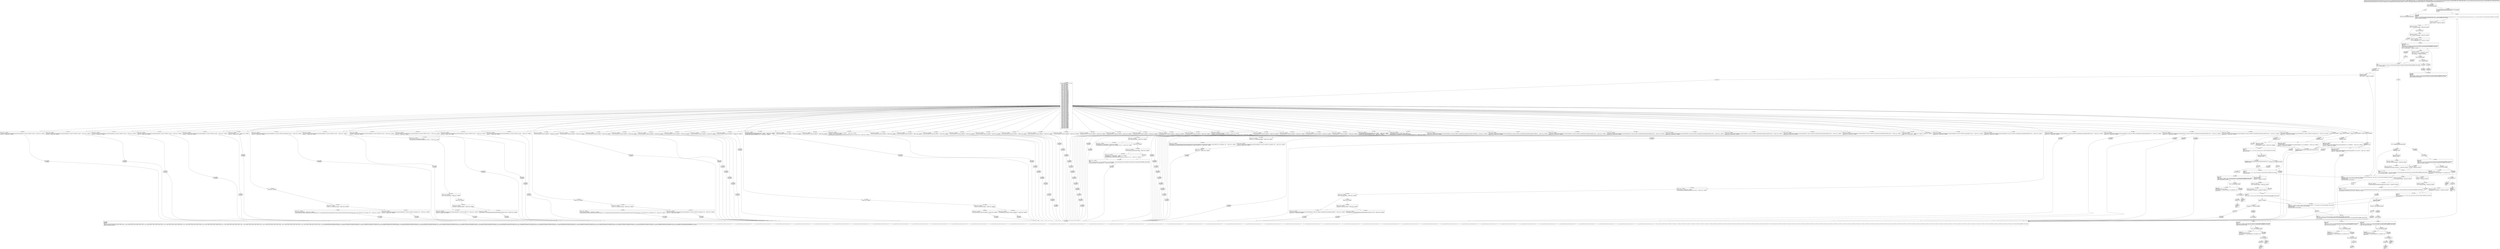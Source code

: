 digraph "CFG forcom.google.android.gms.internal.measurement.zzvz.zza(Ljava\/lang\/Object;Lcom\/google\/android\/gms\/internal\/measurement\/zzwk;Lcom\/google\/android\/gms\/internal\/measurement\/zzub;)V" {
Node_0 [shape=record,label="{0\:\ 0x0000|MTH_ENTER_BLOCK\l|if (r13 != null) goto L_0x0008\l}"];
Node_1 [shape=record,label="{1\:\ 0x0002}"];
Node_2 [shape=record,label="{2\:\ 0x0007|throw new java.lang.NullPointerException()\l}"];
Node_3 [shape=record,label="{3\:\ 0x0008|com.google.android.gms.internal.measurement.zzxd\<?, ?\> r6 = r10.zzcbg\lcom.google.android.gms.internal.measurement.zzuc\<?\> r0 = r10.zzcbh\lr5 = null\lr4 = null\l}"];
Node_4 [shape=record,label="{4\:\ 0x000e|LOOP_START\lSYNTHETIC\lPHI: r4 r5 \l  PHI: (r4v1 com.google.android.gms.internal.measurement.zzuf\<?\>) = (r4v0 com.google.android.gms.internal.measurement.zzuf\<?\>), (r4v2 com.google.android.gms.internal.measurement.zzuf\<?\>) binds: [B:3:0x0008, B:202:0x000e] A[DONT_GENERATE, DONT_INLINE]\l  PHI: (r5v1 ?) = (r5v0 ?), (r5v3 ?) binds: [B:3:0x0008, B:202:0x000e] A[DONT_GENERATE, DONT_INLINE]\lLOOP:0: B:4:0x000e\-\>B:202:0x000e\l}"];
Node_5 [shape=record,label="{5\:\ ?|Catch:\{ all \-\> 0x010b \}\l|int r7 = r12.zzvh()     \/\/ Catch:\{ all \-\> 0x010b \}\l}"];
Node_6 [shape=record,label="{6\:\ 0x0014|Catch:\{ all \-\> 0x010b \}\l|if (r7 \< r10.zzcau) goto L_0x0056     \/\/ Catch:\{ all \-\> 0x010b \}\l}"];
Node_7 [shape=record,label="{7\:\ 0x0016|Catch:\{ all \-\> 0x010b \}\l}"];
Node_8 [shape=record,label="{8\:\ 0x0018|Catch:\{ all \-\> 0x010b \}\l|if (r7 \> r10.zzcav) goto L_0x0056     \/\/ Catch:\{ all \-\> 0x010b \}\l}"];
Node_9 [shape=record,label="{9\:\ 0x001a|Catch:\{ all \-\> 0x010b \}\l|r3 = 0     \/\/ Catch:\{ all \-\> 0x010b \}\lr2 = (r10.zzcas.length \/ 3) + \-1     \/\/ Catch:\{ all \-\> 0x010b \}\l}"];
Node_10 [shape=record,label="{10\:\ 0x0024|LOOP_START\lCatch:\{ all \-\> 0x010b \}\lPHI: r2 r3 \l  PHI: (r2v167 int) = (r2v166 int), (r2v168 int) binds: [B:9:0x001a, B:285:0x0024] A[DONT_GENERATE, DONT_INLINE]\l  PHI: (r3v91 int) = (r3v90 int), (r3v92 int) binds: [B:9:0x001a, B:285:0x0024] A[DONT_GENERATE, DONT_INLINE]\lLOOP:1: B:10:0x0024\-\>B:285:0x0024\l|if (r3 \> r2) goto L_0x0054     \/\/ Catch:\{ all \-\> 0x010b \}\l}"];
Node_11 [shape=record,label="{11\:\ 0x0026|Catch:\{ all \-\> 0x010b \}\l|int r8 = (r2 + r3) \>\>\> 1     \/\/ Catch:\{ all \-\> 0x010b \}\lint r1 = r8 * 3     \/\/ Catch:\{ all \-\> 0x010b \}\lr9 = r10.zzcas[r1]     \/\/ Catch:\{ all \-\> 0x010b \}\l}"];
Node_12 [shape=record,label="{12\:\ 0x0030|if (r7 != r9) goto L_0x004a\l}"];
Node_13 [shape=record,label="{13\:\ 0x0032|PHI: r1 \l  PHI: (r1v6 int) = (r1v5 int), (r1v116 int), (r1v118 int) binds: [B:24:0x0056, B:23:0x0054, B:286:0x0032] A[DONT_GENERATE, DONT_INLINE]\l|if (r1 \>= 0) goto L_0x009f\l}"];
Node_14 [shape=record,label="{14\:\ 0x0034}"];
Node_15 [shape=record,label="{15\:\ 0x0037|if (r7 != Integer.MAX_VALUE) goto L_0x005e\l}"];
Node_16 [shape=record,label="{16\:\ 0x0039|int r0 = r10.zzcbc\l}"];
Node_17 [shape=record,label="{17\:\ 0x003b|LOOP_START\lPHI: r0 r5 \l  PHI: (r0v13 int) = (r0v12 int), (r0v14 int) binds: [B:16:0x0039, B:19:0x003f] A[DONT_GENERATE, DONT_INLINE]\l  PHI: (r5v12 ?) = (r5v1 ?), (r5v13 ?) binds: [B:16:0x0039, B:19:0x003f] A[DONT_GENERATE, DONT_INLINE]\lLOOP:2: B:17:0x003b\-\>B:19:0x003f\l}"];
Node_18 [shape=record,label="{18\:\ 0x003d|if (r0 \>= r10.zzcbd) goto L_0x0058\l}"];
Node_19 [shape=record,label="{19\:\ 0x003f|LOOP_END\lLOOP:2: B:17:0x003b\-\>B:19:0x003f\l|java.lang.Object r5 = zza((java.lang.Object) r11, r10.zzcbb[r0], r5, r6)\lint r0 = r0 + 1\l}"];
Node_20 [shape=record,label="{20\:\ 0x004a|if (r7 \>= r9) goto L_0x0050\l}"];
Node_21 [shape=record,label="{21\:\ 0x004c|r2 = r8 + \-1\l}"];
Node_22 [shape=record,label="{22\:\ 0x0050|r3 = r8 + 1\l}"];
Node_23 [shape=record,label="{23\:\ 0x0054|r1 = \-1\l}"];
Node_24 [shape=record,label="{24\:\ 0x0056|r1 = \-1\l}"];
Node_25 [shape=record,label="{25\:\ 0x0058|if (r5 == null) goto L_?\l}"];
Node_26 [shape=record,label="{26\:\ 0x005a|r6.zzg(r11, r5)\l}"];
Node_27 [shape=record,label="{27\:\ 0x005e|SYNTHETIC\lSplitter:B:27:0x005e\l}"];
Node_28 [shape=record,label="{28\:\ ?|Catch:\{ all \-\> 0x010b \}\lSplitter:B:27:0x005e\l}"];
Node_29 [shape=record,label="{29\:\ 0x0060|Catch:\{ all \-\> 0x010b \}\l|if (r10.zzcax != false) goto L_0x0072     \/\/ Catch:\{ all \-\> 0x010b \}\l}"];
Node_30 [shape=record,label="{30\:\ 0x0062|Catch:\{ all \-\> 0x010b \}\l|r2 = null     \/\/ Catch:\{ all \-\> 0x010b \}\l}"];
Node_31 [shape=record,label="{31\:\ 0x0063|Catch:\{ all \-\> 0x010b \}\lPHI: r2 \l  PHI: (r2v159 java.lang.Object) = (r2v158 java.lang.Object), (r2v164 java.lang.Object) binds: [B:35:0x0072, B:30:0x0062] A[DONT_GENERATE, DONT_INLINE]\l|if (r2 == null) goto L_0x0079     \/\/ Catch:\{ all \-\> 0x010b \}\l}"];
Node_32 [shape=record,label="{32\:\ 0x0065|Catch:\{ all \-\> 0x010b \}\l|if (r4 != null) goto L_0x006b     \/\/ Catch:\{ all \-\> 0x010b \}\l}"];
Node_33 [shape=record,label="{33\:\ 0x0067|Catch:\{ all \-\> 0x010b \}\l|com.google.android.gms.internal.measurement.zzuf r4 = r0.zzx(r11)     \/\/ Catch:\{ all \-\> 0x010b \}\l}"];
Node_34 [shape=record,label="{34\:\ 0x006b|Catch:\{ all \-\> 0x010b \}\lPHI: r4 \l  PHI: (r4v3 com.google.android.gms.internal.measurement.zzuf\<?\>) = (r4v1 com.google.android.gms.internal.measurement.zzuf\<?\>), (r4v4 com.google.android.gms.internal.measurement.zzuf\<?\>) binds: [B:32:0x0065, B:33:0x0067] A[DONT_GENERATE, DONT_INLINE]\l|java.lang.Object r5 = r0.zza(r12, r2, r13, r4, r5, r6)     \/\/ Catch:\{ all \-\> 0x010b \}\l}"];
Node_35 [shape=record,label="{35\:\ 0x0072|Catch:\{ all \-\> 0x010b \}\l|java.lang.Object r2 = r0.zza(r13, r10.zzcaw, r7)     \/\/ Catch:\{ all \-\> 0x010b \}\l}"];
Node_36 [shape=record,label="{36\:\ 0x0079|Catch:\{ all \-\> 0x010b \}\l|r6.zza(r12)     \/\/ Catch:\{ all \-\> 0x010b \}\l}"];
Node_37 [shape=record,label="{37\:\ 0x007c|Catch:\{ all \-\> 0x010b \}\l|if (r5 != null) goto L_0x06cc     \/\/ Catch:\{ all \-\> 0x010b \}\l}"];
Node_38 [shape=record,label="{38\:\ 0x007e|Catch:\{ all \-\> 0x010b \}\l|java.lang.Object r1 = r6.zzam(r11)     \/\/ Catch:\{ all \-\> 0x010b \}\l}"];
Node_39 [shape=record,label="{39\:\ 0x0082|SYNTHETIC\lPHI: r1 \l  PHI: (r1v106 ?) = (r1v105 ?), (r1v109 ?) binds: [B:201:0x06cc, B:38:0x007e] A[DONT_GENERATE, DONT_INLINE]\lSplitter:B:39:0x0082\l}"];
Node_40 [shape=record,label="{40\:\ ?|Catch:\{ all \-\> 0x06b8 \}\lSplitter:B:39:0x0082\l}"];
Node_41 [shape=record,label="{41\:\ 0x0086|if (r6.zza(r1, r12) != false) goto L_0x06c9\l}"];
Node_42 [shape=record,label="{42\:\ 0x0088|int r0 = r10.zzcbc\l}"];
Node_43 [shape=record,label="{43\:\ 0x008a|LOOP_START\lPHI: r0 r1 \l  PHI: (r0v16 int) = (r0v15 int), (r0v17 int) binds: [B:42:0x0088, B:45:0x008e] A[DONT_GENERATE, DONT_INLINE]\l  PHI: (r1v107 ?) = (r1v106 ?), (r1v108 ?) binds: [B:42:0x0088, B:45:0x008e] A[DONT_GENERATE, DONT_INLINE]\lLOOP:3: B:43:0x008a\-\>B:45:0x008e\l}"];
Node_44 [shape=record,label="{44\:\ 0x008c|if (r0 \>= r10.zzcbd) goto L_0x0099\l}"];
Node_45 [shape=record,label="{45\:\ 0x008e|LOOP_END\lLOOP:3: B:43:0x008a\-\>B:45:0x008e\l|java.lang.Object r1 = zza((java.lang.Object) r11, r10.zzcbb[r0], r1, r6)\lint r0 = r0 + 1\l}"];
Node_46 [shape=record,label="{46\:\ 0x0099|if (r1 == null) goto L_?\l}"];
Node_47 [shape=record,label="{47\:\ 0x009b|r6.zzg(r11, r1)\l}"];
Node_48 [shape=record,label="{48\:\ 0x009f|SYNTHETIC\lSplitter:B:48:0x009f\l}"];
Node_49 [shape=record,label="{49\:\ ?|Catch:\{ all \-\> 0x010b \}\lSplitter:B:48:0x009f\l|int r2 = zzbt(r1)     \/\/ Catch:\{ all \-\> 0x010b \}\l}"];
Node_50 [shape=record,label="{50\:\ 0x00a2}"];
Node_51 [shape=record,label="{51\:\ 0x00a8|switch(((267386880 & r2) \>\>\> 20)) \{\l    case 0: goto L_0x00c8;\l    case 1: goto L_0x00fa;\l    case 2: goto L_0x011f;\l    case 3: goto L_0x0130;\l    case 4: goto L_0x0141;\l    case 5: goto L_0x0152;\l    case 6: goto L_0x0163;\l    case 7: goto L_0x0174;\l    case 8: goto L_0x0185;\l    case 9: goto L_0x018d;\l    case 10: goto L_0x01c7;\l    case 11: goto L_0x01d8;\l    case 12: goto L_0x01e9;\l    case 13: goto L_0x020c;\l    case 14: goto L_0x021d;\l    case 15: goto L_0x022e;\l    case 16: goto L_0x023f;\l    case 17: goto L_0x0250;\l    case 18: goto L_0x028a;\l    case 19: goto L_0x029a;\l    case 20: goto L_0x02aa;\l    case 21: goto L_0x02ba;\l    case 22: goto L_0x02ca;\l    case 23: goto L_0x02da;\l    case 24: goto L_0x02ea;\l    case 25: goto L_0x02fa;\l    case 26: goto L_0x030a;\l    case 27: goto L_0x0330;\l    case 28: goto L_0x0344;\l    case 29: goto L_0x0354;\l    case 30: goto L_0x0364;\l    case 31: goto L_0x037c;\l    case 32: goto L_0x038c;\l    case 33: goto L_0x039c;\l    case 34: goto L_0x03ac;\l    case 35: goto L_0x03bc;\l    case 36: goto L_0x03cc;\l    case 37: goto L_0x03dc;\l    case 38: goto L_0x03ec;\l    case 39: goto L_0x03fc;\l    case 40: goto L_0x040c;\l    case 41: goto L_0x041c;\l    case 42: goto L_0x042c;\l    case 43: goto L_0x043c;\l    case 44: goto L_0x044c;\l    case 45: goto L_0x0464;\l    case 46: goto L_0x0474;\l    case 47: goto L_0x0484;\l    case 48: goto L_0x0494;\l    case 49: goto L_0x04a4;\l    case 50: goto L_0x04b8;\l    case 51: goto L_0x04fc;\l    case 52: goto L_0x0511;\l    case 53: goto L_0x0526;\l    case 54: goto L_0x053b;\l    case 55: goto L_0x0550;\l    case 56: goto L_0x0565;\l    case 57: goto L_0x057a;\l    case 58: goto L_0x058f;\l    case 59: goto L_0x05a4;\l    case 60: goto L_0x05ac;\l    case 61: goto L_0x05e8;\l    case 62: goto L_0x05f9;\l    case 63: goto L_0x060e;\l    case 64: goto L_0x0635;\l    case 65: goto L_0x064a;\l    case 66: goto L_0x065f;\l    case 67: goto L_0x0674;\l    case 68: goto L_0x0689;\l    default: goto L_0x00ab;\l\}\l}"];
Node_52 [shape=record,label="{52\:\ 0x00ab|if (r5 != null) goto L_0x06c3\l}"];
Node_53 [shape=record,label="{53\:\ 0x00ad|SYNTHETIC\lSplitter:B:53:0x00ad\l}"];
Node_54 [shape=record,label="{54\:\ ?|Catch:\{ zzuw \-\> 0x00d9 \}\lSplitter:B:53:0x00ad\l|java.lang.Object r1 = r6.zzyk()     \/\/ Catch:\{ zzuw \-\> 0x00d9 \}\l}"];
Node_55 [shape=record,label="{55\:\ 0x00b1|SYNTHETIC\lPHI: r1 \l  PHI: (r1v95 ?) = (r1v94 ?), (r1v98 ?) binds: [B:198:0x06c3, B:54:?] A[DONT_GENERATE, DONT_INLINE]\lSplitter:B:55:0x00b1\l}"];
Node_56 [shape=record,label="{56\:\ ?|Catch:\{ zzuw \-\> 0x06bc \}\lSplitter:B:55:0x00b1\l}"];
Node_57 [shape=record,label="{57\:\ 0x00b5|if (r6.zza(r1, r12) != false) goto L_0x06a5\l}"];
Node_58 [shape=record,label="{58\:\ 0x00b7|int r0 = r10.zzcbc\l}"];
Node_59 [shape=record,label="{59\:\ 0x00b9|LOOP_START\lPHI: r0 r1 \l  PHI: (r0v10 int) = (r0v9 int), (r0v11 int) binds: [B:58:0x00b7, B:61:0x00bd] A[DONT_GENERATE, DONT_INLINE]\l  PHI: (r1v96 ?) = (r1v95 ?), (r1v97 ?) binds: [B:58:0x00b7, B:61:0x00bd] A[DONT_GENERATE, DONT_INLINE]\lLOOP:4: B:59:0x00b9\-\>B:61:0x00bd\l}"];
Node_60 [shape=record,label="{60\:\ 0x00bb|if (r0 \>= r10.zzcbd) goto L_0x069e\l}"];
Node_61 [shape=record,label="{61\:\ 0x00bd|LOOP_END\lLOOP:4: B:59:0x00b9\-\>B:61:0x00bd\l|java.lang.Object r1 = zza((java.lang.Object) r11, r10.zzcbb[r0], r1, r6)\lint r0 = r0 + 1\l}"];
Node_62 [shape=record,label="{62\:\ 0x00c8|long r2 = (long) (r2 & 1048575)\l}"];
Node_63 [shape=record,label="{63\:\ 0x00cd|SYNTHETIC\lSplitter:B:63:0x00cd\l}"];
Node_64 [shape=record,label="{64\:\ ?|Catch:\{ zzuw \-\> 0x00d9 \}\lSplitter:B:63:0x00cd\l|com.google.android.gms.internal.measurement.zzxj.zza((java.lang.Object) r11, r2, r12.readDouble())     \/\/ Catch:\{ zzuw \-\> 0x00d9 \}\lzzc(r11, r1)     \/\/ Catch:\{ zzuw \-\> 0x00d9 \}\l}"];
Node_65 [shape=record,label="{65\:\ 0x00d9|ExcHandler: zzuw (e com.google.android.gms.internal.measurement.zzuw)\lSplitter:B:53:0x00ad\l}"];
Node_66 [shape=record,label="{66\:\ 0x00da|SYNTHETIC\lPHI: r5 \l  PHI: (r5v8 ?) = (r5v1 ?), (r5v10 ?) binds: [B:65:0x00d9, B:196:0x06bd] A[DONT_GENERATE, DONT_INLINE]\lSplitter:B:66:0x00da\l}"];
Node_67 [shape=record,label="{67\:\ ?|Catch:\{ all \-\> 0x010b \}\lSplitter:B:66:0x00da\l|r6.zza(r12)     \/\/ Catch:\{ all \-\> 0x010b \}\l}"];
Node_68 [shape=record,label="{68\:\ 0x00dd|Catch:\{ all \-\> 0x010b \}\l|if (r5 != null) goto L_0x06c0     \/\/ Catch:\{ all \-\> 0x010b \}\l}"];
Node_69 [shape=record,label="{69\:\ 0x00df|Catch:\{ all \-\> 0x010b \}\l|java.lang.Object r1 = r6.zzam(r11)     \/\/ Catch:\{ all \-\> 0x010b \}\l}"];
Node_70 [shape=record,label="{70\:\ 0x00e3|SYNTHETIC\lPHI: r1 \l  PHI: (r1v89 ?) = (r1v88 ?), (r1v92 ?) binds: [B:197:0x06c0, B:69:0x00df] A[DONT_GENERATE, DONT_INLINE]\l}"];
Node_71 [shape=record,label="{71\:\ ?|Catch:\{ all \-\> 0x06b8 \}\l}"];
Node_72 [shape=record,label="{72\:\ 0x00e7|if (r6.zza(r1, r12) != false) goto L_0x06af\l}"];
Node_73 [shape=record,label="{73\:\ 0x00e9|int r0 = r10.zzcbc\l}"];
Node_74 [shape=record,label="{74\:\ 0x00eb|LOOP_START\lPHI: r0 r1 \l  PHI: (r0v7 int) = (r0v6 int), (r0v8 int) binds: [B:73:0x00e9, B:76:0x00ef] A[DONT_GENERATE, DONT_INLINE]\l  PHI: (r1v90 ?) = (r1v89 ?), (r1v91 ?) binds: [B:73:0x00e9, B:76:0x00ef] A[DONT_GENERATE, DONT_INLINE]\lLOOP:5: B:74:0x00eb\-\>B:76:0x00ef\l}"];
Node_75 [shape=record,label="{75\:\ 0x00ed|if (r0 \>= r10.zzcbd) goto L_0x06a8\l}"];
Node_76 [shape=record,label="{76\:\ 0x00ef|LOOP_END\lLOOP:5: B:74:0x00eb\-\>B:76:0x00ef\l|java.lang.Object r1 = zza((java.lang.Object) r11, r10.zzcbb[r0], r1, r6)\lint r0 = r0 + 1\l}"];
Node_77 [shape=record,label="{77\:\ 0x00fa|long r2 = (long) (r2 & 1048575)\l}"];
Node_78 [shape=record,label="{78\:\ 0x00ff|SYNTHETIC\lSplitter:B:78:0x00ff\l}"];
Node_79 [shape=record,label="{79\:\ ?|Catch:\{ zzuw \-\> 0x00d9 \}\lSplitter:B:78:0x00ff\l|com.google.android.gms.internal.measurement.zzxj.zza((java.lang.Object) r11, r2, r12.readFloat())     \/\/ Catch:\{ zzuw \-\> 0x00d9 \}\lzzc(r11, r1)     \/\/ Catch:\{ zzuw \-\> 0x00d9 \}\l}"];
Node_80 [shape=record,label="{80\:\ 0x010b|PHI: r5 \l  PHI: (r5v2 ?) = (r5v1 ?), (r5v1 ?), (r5v1 ?), (r5v8 ?), (r5v1 ?) binds: [B:4:0x000e, B:48:0x009f, B:49:?, B:66:0x00da, B:27:0x005e] A[DONT_GENERATE, DONT_INLINE]\lExcHandler: all (r0v4 'th' java.lang.Throwable A[CUSTOM_DECLARE])\lSplitter:B:66:0x00da\l|java.lang.Throwable r0 = move\-exception\l}"];
Node_81 [shape=record,label="{81\:\ 0x010c|r2 = r0\lr1 = r5\l}"];
Node_82 [shape=record,label="{82\:\ 0x010e|PHI: r1 r2 \l  PHI: (r1v0 ?) = (r1v3 ?), (r1v7 ?) binds: [B:81:0x010c, B:194:0x06b9] A[DONT_GENERATE, DONT_INLINE]\l  PHI: (r2v0 java.lang.Throwable) = (r2v1 java.lang.Throwable), (r2v2 java.lang.Throwable) binds: [B:81:0x010c, B:194:0x06b9] A[DONT_GENERATE, DONT_INLINE]\l|int r0 = r10.zzcbc\l}"];
Node_83 [shape=record,label="{83\:\ 0x0110|LOOP_START\lPHI: r0 r1 \l  PHI: (r0v2 int) = (r0v1 int), (r0v3 int) binds: [B:82:0x010e, B:85:0x0114] A[DONT_GENERATE, DONT_INLINE]\l  PHI: (r1v1 ?) = (r1v0 ?), (r1v2 ?) binds: [B:82:0x010e, B:85:0x0114] A[DONT_GENERATE, DONT_INLINE]\lLOOP:6: B:83:0x0110\-\>B:85:0x0114\l}"];
Node_84 [shape=record,label="{84\:\ 0x0112|if (r0 \>= r10.zzcbd) goto L_0x06b2\l}"];
Node_85 [shape=record,label="{85\:\ 0x0114|LOOP_END\lLOOP:6: B:83:0x0110\-\>B:85:0x0114\l|java.lang.Object r1 = zza((java.lang.Object) r11, r10.zzcbb[r0], r1, r6)\lint r0 = r0 + 1\l}"];
Node_86 [shape=record,label="{86\:\ 0x011f|long r2 = (long) (r2 & 1048575)\l}"];
Node_87 [shape=record,label="{87\:\ 0x0124|SYNTHETIC\lSplitter:B:87:0x0124\l}"];
Node_88 [shape=record,label="{88\:\ ?|Catch:\{ zzuw \-\> 0x00d9 \}\lSplitter:B:87:0x0124\l|com.google.android.gms.internal.measurement.zzxj.zza((java.lang.Object) r11, r2, r12.zzul())     \/\/ Catch:\{ zzuw \-\> 0x00d9 \}\lzzc(r11, r1)     \/\/ Catch:\{ zzuw \-\> 0x00d9 \}\l}"];
Node_89 [shape=record,label="{89\:\ 0x0130|Catch:\{ zzuw \-\> 0x00d9 \}\l|com.google.android.gms.internal.measurement.zzxj.zza((java.lang.Object) r11, (long) (r2 & 1048575), r12.zzuk())     \/\/ Catch:\{ zzuw \-\> 0x00d9 \}\lzzc(r11, r1)     \/\/ Catch:\{ zzuw \-\> 0x00d9 \}\l}"];
Node_90 [shape=record,label="{90\:\ 0x0141|Catch:\{ zzuw \-\> 0x00d9 \}\l|com.google.android.gms.internal.measurement.zzxj.zzb((java.lang.Object) r11, (long) (r2 & 1048575), r12.zzum())     \/\/ Catch:\{ zzuw \-\> 0x00d9 \}\lzzc(r11, r1)     \/\/ Catch:\{ zzuw \-\> 0x00d9 \}\l}"];
Node_91 [shape=record,label="{91\:\ 0x0152|Catch:\{ zzuw \-\> 0x00d9 \}\l|com.google.android.gms.internal.measurement.zzxj.zza((java.lang.Object) r11, (long) (r2 & 1048575), r12.zzun())     \/\/ Catch:\{ zzuw \-\> 0x00d9 \}\lzzc(r11, r1)     \/\/ Catch:\{ zzuw \-\> 0x00d9 \}\l}"];
Node_92 [shape=record,label="{92\:\ 0x0163|Catch:\{ zzuw \-\> 0x00d9 \}\l|com.google.android.gms.internal.measurement.zzxj.zzb((java.lang.Object) r11, (long) (r2 & 1048575), r12.zzuo())     \/\/ Catch:\{ zzuw \-\> 0x00d9 \}\lzzc(r11, r1)     \/\/ Catch:\{ zzuw \-\> 0x00d9 \}\l}"];
Node_93 [shape=record,label="{93\:\ 0x0174|Catch:\{ zzuw \-\> 0x00d9 \}\l|com.google.android.gms.internal.measurement.zzxj.zza((java.lang.Object) r11, (long) (r2 & 1048575), r12.zzup())     \/\/ Catch:\{ zzuw \-\> 0x00d9 \}\lzzc(r11, r1)     \/\/ Catch:\{ zzuw \-\> 0x00d9 \}\l}"];
Node_94 [shape=record,label="{94\:\ 0x0185|Catch:\{ zzuw \-\> 0x00d9 \}\l|zza((java.lang.Object) r11, r2, r12)     \/\/ Catch:\{ zzuw \-\> 0x00d9 \}\lzzc(r11, r1)     \/\/ Catch:\{ zzuw \-\> 0x00d9 \}\l}"];
Node_95 [shape=record,label="{95\:\ 0x018d|Catch:\{ zzuw \-\> 0x00d9 \}\l}"];
Node_96 [shape=record,label="{96\:\ 0x0191|Catch:\{ zzuw \-\> 0x00d9 \}\l|if (zzb(r11, r1) == false) goto L_0x01b2     \/\/ Catch:\{ zzuw \-\> 0x00d9 \}\l}"];
Node_97 [shape=record,label="{97\:\ 0x0193|Catch:\{ zzuw \-\> 0x00d9 \}\l|long r2 = (long) (r2 & 1048575)     \/\/ Catch:\{ zzuw \-\> 0x00d9 \}\lcom.google.android.gms.internal.measurement.zzxj.zza((java.lang.Object) r11, r2, com.google.android.gms.internal.measurement.zzuq.zzb(com.google.android.gms.internal.measurement.zzxj.zzp(r11, (long) (1048575 & r2)), r12.zza(zzbq(r1), r13)))     \/\/ Catch:\{ zzuw \-\> 0x00d9 \}\l}"];
Node_98 [shape=record,label="{98\:\ 0x01b2|Catch:\{ zzuw \-\> 0x00d9 \}\l|com.google.android.gms.internal.measurement.zzxj.zza((java.lang.Object) r11, (long) (r2 & 1048575), r12.zza(zzbq(r1), r13))     \/\/ Catch:\{ zzuw \-\> 0x00d9 \}\lzzc(r11, r1)     \/\/ Catch:\{ zzuw \-\> 0x00d9 \}\l}"];
Node_99 [shape=record,label="{99\:\ 0x01c7|Catch:\{ zzuw \-\> 0x00d9 \}\l|com.google.android.gms.internal.measurement.zzxj.zza((java.lang.Object) r11, (long) (r2 & 1048575), (java.lang.Object) r12.zzur())     \/\/ Catch:\{ zzuw \-\> 0x00d9 \}\lzzc(r11, r1)     \/\/ Catch:\{ zzuw \-\> 0x00d9 \}\l}"];
Node_100 [shape=record,label="{100\:\ 0x01d8|Catch:\{ zzuw \-\> 0x00d9 \}\l|com.google.android.gms.internal.measurement.zzxj.zzb((java.lang.Object) r11, (long) (r2 & 1048575), r12.zzus())     \/\/ Catch:\{ zzuw \-\> 0x00d9 \}\lzzc(r11, r1)     \/\/ Catch:\{ zzuw \-\> 0x00d9 \}\l}"];
Node_101 [shape=record,label="{101\:\ 0x01e9|Catch:\{ zzuw \-\> 0x00d9 \}\l|int r3 = r12.zzut()     \/\/ Catch:\{ zzuw \-\> 0x00d9 \}\lcom.google.android.gms.internal.measurement.zzut r8 = zzbs(r1)     \/\/ Catch:\{ zzuw \-\> 0x00d9 \}\l}"];
Node_102 [shape=record,label="{102\:\ 0x01f1|Catch:\{ zzuw \-\> 0x00d9 \}\l|if (r8 == null) goto L_0x01f9     \/\/ Catch:\{ zzuw \-\> 0x00d9 \}\l}"];
Node_103 [shape=record,label="{103\:\ 0x01f3|Catch:\{ zzuw \-\> 0x00d9 \}\l}"];
Node_104 [shape=record,label="{104\:\ 0x01f7|Catch:\{ zzuw \-\> 0x00d9 \}\l|if (r8.zzb(r3) == false) goto L_0x0206     \/\/ Catch:\{ zzuw \-\> 0x00d9 \}\l}"];
Node_105 [shape=record,label="{105\:\ 0x01f9|Catch:\{ zzuw \-\> 0x00d9 \}\l|com.google.android.gms.internal.measurement.zzxj.zzb((java.lang.Object) r11, (long) (r2 & 1048575), r3)     \/\/ Catch:\{ zzuw \-\> 0x00d9 \}\lzzc(r11, r1)     \/\/ Catch:\{ zzuw \-\> 0x00d9 \}\l}"];
Node_106 [shape=record,label="{106\:\ 0x0206|Catch:\{ zzuw \-\> 0x00d9 \}\l|java.lang.Object r5 = com.google.android.gms.internal.measurement.zzwn.zza(r7, r3, r5, r6)     \/\/ Catch:\{ zzuw \-\> 0x00d9 \}\l}"];
Node_107 [shape=record,label="{107\:\ 0x020c|Catch:\{ zzuw \-\> 0x00d9 \}\l|com.google.android.gms.internal.measurement.zzxj.zzb((java.lang.Object) r11, (long) (r2 & 1048575), r12.zzuu())     \/\/ Catch:\{ zzuw \-\> 0x00d9 \}\lzzc(r11, r1)     \/\/ Catch:\{ zzuw \-\> 0x00d9 \}\l}"];
Node_108 [shape=record,label="{108\:\ 0x021d|Catch:\{ zzuw \-\> 0x00d9 \}\l|com.google.android.gms.internal.measurement.zzxj.zza((java.lang.Object) r11, (long) (r2 & 1048575), r12.zzuv())     \/\/ Catch:\{ zzuw \-\> 0x00d9 \}\lzzc(r11, r1)     \/\/ Catch:\{ zzuw \-\> 0x00d9 \}\l}"];
Node_109 [shape=record,label="{109\:\ 0x022e|Catch:\{ zzuw \-\> 0x00d9 \}\l|com.google.android.gms.internal.measurement.zzxj.zzb((java.lang.Object) r11, (long) (r2 & 1048575), r12.zzuw())     \/\/ Catch:\{ zzuw \-\> 0x00d9 \}\lzzc(r11, r1)     \/\/ Catch:\{ zzuw \-\> 0x00d9 \}\l}"];
Node_110 [shape=record,label="{110\:\ 0x023f|Catch:\{ zzuw \-\> 0x00d9 \}\l|com.google.android.gms.internal.measurement.zzxj.zza((java.lang.Object) r11, (long) (r2 & 1048575), r12.zzux())     \/\/ Catch:\{ zzuw \-\> 0x00d9 \}\lzzc(r11, r1)     \/\/ Catch:\{ zzuw \-\> 0x00d9 \}\l}"];
Node_111 [shape=record,label="{111\:\ 0x0250|Catch:\{ zzuw \-\> 0x00d9 \}\l}"];
Node_112 [shape=record,label="{112\:\ 0x0254|Catch:\{ zzuw \-\> 0x00d9 \}\l|if (zzb(r11, r1) == false) goto L_0x0275     \/\/ Catch:\{ zzuw \-\> 0x00d9 \}\l}"];
Node_113 [shape=record,label="{113\:\ 0x0256|Catch:\{ zzuw \-\> 0x00d9 \}\l|long r2 = (long) (r2 & 1048575)     \/\/ Catch:\{ zzuw \-\> 0x00d9 \}\lcom.google.android.gms.internal.measurement.zzxj.zza((java.lang.Object) r11, r2, com.google.android.gms.internal.measurement.zzuq.zzb(com.google.android.gms.internal.measurement.zzxj.zzp(r11, (long) (1048575 & r2)), r12.zzb(zzbq(r1), r13)))     \/\/ Catch:\{ zzuw \-\> 0x00d9 \}\l}"];
Node_114 [shape=record,label="{114\:\ 0x0275|Catch:\{ zzuw \-\> 0x00d9 \}\l|com.google.android.gms.internal.measurement.zzxj.zza((java.lang.Object) r11, (long) (r2 & 1048575), r12.zzb(zzbq(r1), r13))     \/\/ Catch:\{ zzuw \-\> 0x00d9 \}\lzzc(r11, r1)     \/\/ Catch:\{ zzuw \-\> 0x00d9 \}\l}"];
Node_115 [shape=record,label="{115\:\ 0x028a|Catch:\{ zzuw \-\> 0x00d9 \}\l|r12.zzi(r10.zzcbf.zza(r11, (long) (r2 & 1048575)))     \/\/ Catch:\{ zzuw \-\> 0x00d9 \}\l}"];
Node_116 [shape=record,label="{116\:\ 0x029a|Catch:\{ zzuw \-\> 0x00d9 \}\l|r12.zzj(r10.zzcbf.zza(r11, (long) (r2 & 1048575)))     \/\/ Catch:\{ zzuw \-\> 0x00d9 \}\l}"];
Node_117 [shape=record,label="{117\:\ 0x02aa|Catch:\{ zzuw \-\> 0x00d9 \}\l|r12.zzl(r10.zzcbf.zza(r11, (long) (r2 & 1048575)))     \/\/ Catch:\{ zzuw \-\> 0x00d9 \}\l}"];
Node_118 [shape=record,label="{118\:\ 0x02ba|Catch:\{ zzuw \-\> 0x00d9 \}\l|r12.zzk(r10.zzcbf.zza(r11, (long) (r2 & 1048575)))     \/\/ Catch:\{ zzuw \-\> 0x00d9 \}\l}"];
Node_119 [shape=record,label="{119\:\ 0x02ca|Catch:\{ zzuw \-\> 0x00d9 \}\l|r12.zzm(r10.zzcbf.zza(r11, (long) (r2 & 1048575)))     \/\/ Catch:\{ zzuw \-\> 0x00d9 \}\l}"];
Node_120 [shape=record,label="{120\:\ 0x02da|Catch:\{ zzuw \-\> 0x00d9 \}\l|r12.zzn(r10.zzcbf.zza(r11, (long) (r2 & 1048575)))     \/\/ Catch:\{ zzuw \-\> 0x00d9 \}\l}"];
Node_121 [shape=record,label="{121\:\ 0x02ea|Catch:\{ zzuw \-\> 0x00d9 \}\l|r12.zzo(r10.zzcbf.zza(r11, (long) (r2 & 1048575)))     \/\/ Catch:\{ zzuw \-\> 0x00d9 \}\l}"];
Node_122 [shape=record,label="{122\:\ 0x02fa|Catch:\{ zzuw \-\> 0x00d9 \}\l|r12.zzp(r10.zzcbf.zza(r11, (long) (r2 & 1048575)))     \/\/ Catch:\{ zzuw \-\> 0x00d9 \}\l}"];
Node_123 [shape=record,label="{123\:\ 0x030a|Catch:\{ zzuw \-\> 0x00d9 \}\l}"];
Node_124 [shape=record,label="{124\:\ 0x030e|Catch:\{ zzuw \-\> 0x00d9 \}\l|if (zzbv(r2) == false) goto L_0x0320     \/\/ Catch:\{ zzuw \-\> 0x00d9 \}\l}"];
Node_125 [shape=record,label="{125\:\ 0x0310|Catch:\{ zzuw \-\> 0x00d9 \}\l|r12.zzq(r10.zzcbf.zza(r11, (long) (r2 & 1048575)))     \/\/ Catch:\{ zzuw \-\> 0x00d9 \}\l}"];
Node_126 [shape=record,label="{126\:\ 0x0320|Catch:\{ zzuw \-\> 0x00d9 \}\l|r12.readStringList(r10.zzcbf.zza(r11, (long) (r2 & 1048575)))     \/\/ Catch:\{ zzuw \-\> 0x00d9 \}\l}"];
Node_127 [shape=record,label="{127\:\ 0x0330|Catch:\{ zzuw \-\> 0x00d9 \}\l|com.google.android.gms.internal.measurement.zzwl r1 = zzbq(r1)     \/\/ Catch:\{ zzuw \-\> 0x00d9 \}\lcom.google.android.gms.internal.measurement.zzvf r7 = r10.zzcbf     \/\/ Catch:\{ zzuw \-\> 0x00d9 \}\lr12.zza(r7.zza(r11, (long) (r2 & 1048575)), r1, r13)     \/\/ Catch:\{ zzuw \-\> 0x00d9 \}\l}"];
Node_128 [shape=record,label="{128\:\ 0x0344|Catch:\{ zzuw \-\> 0x00d9 \}\l|r12.zzr(r10.zzcbf.zza(r11, (long) (r2 & 1048575)))     \/\/ Catch:\{ zzuw \-\> 0x00d9 \}\l}"];
Node_129 [shape=record,label="{129\:\ 0x0354|Catch:\{ zzuw \-\> 0x00d9 \}\l|r12.zzs(r10.zzcbf.zza(r11, (long) (r2 & 1048575)))     \/\/ Catch:\{ zzuw \-\> 0x00d9 \}\l}"];
Node_130 [shape=record,label="{130\:\ 0x0364|Catch:\{ zzuw \-\> 0x00d9 \}\l|java.util.List r2 = r10.zzcbf.zza(r11, (long) (r2 & 1048575))     \/\/ Catch:\{ zzuw \-\> 0x00d9 \}\lr12.zzt(r2)     \/\/ Catch:\{ zzuw \-\> 0x00d9 \}\ljava.lang.Object r5 = com.google.android.gms.internal.measurement.zzwn.zza(r7, r2, zzbs(r1), r5, r6)     \/\/ Catch:\{ zzuw \-\> 0x00d9 \}\l}"];
Node_131 [shape=record,label="{131\:\ 0x037c|Catch:\{ zzuw \-\> 0x00d9 \}\l|r12.zzu(r10.zzcbf.zza(r11, (long) (r2 & 1048575)))     \/\/ Catch:\{ zzuw \-\> 0x00d9 \}\l}"];
Node_132 [shape=record,label="{132\:\ 0x038c|Catch:\{ zzuw \-\> 0x00d9 \}\l|r12.zzv(r10.zzcbf.zza(r11, (long) (r2 & 1048575)))     \/\/ Catch:\{ zzuw \-\> 0x00d9 \}\l}"];
Node_133 [shape=record,label="{133\:\ 0x039c|Catch:\{ zzuw \-\> 0x00d9 \}\l|r12.zzw(r10.zzcbf.zza(r11, (long) (r2 & 1048575)))     \/\/ Catch:\{ zzuw \-\> 0x00d9 \}\l}"];
Node_134 [shape=record,label="{134\:\ 0x03ac|Catch:\{ zzuw \-\> 0x00d9 \}\l|r12.zzx(r10.zzcbf.zza(r11, (long) (r2 & 1048575)))     \/\/ Catch:\{ zzuw \-\> 0x00d9 \}\l}"];
Node_135 [shape=record,label="{135\:\ 0x03bc|Catch:\{ zzuw \-\> 0x00d9 \}\l|r12.zzi(r10.zzcbf.zza(r11, (long) (r2 & 1048575)))     \/\/ Catch:\{ zzuw \-\> 0x00d9 \}\l}"];
Node_136 [shape=record,label="{136\:\ 0x03cc|Catch:\{ zzuw \-\> 0x00d9 \}\l|r12.zzj(r10.zzcbf.zza(r11, (long) (r2 & 1048575)))     \/\/ Catch:\{ zzuw \-\> 0x00d9 \}\l}"];
Node_137 [shape=record,label="{137\:\ 0x03dc|Catch:\{ zzuw \-\> 0x00d9 \}\l|r12.zzl(r10.zzcbf.zza(r11, (long) (r2 & 1048575)))     \/\/ Catch:\{ zzuw \-\> 0x00d9 \}\l}"];
Node_138 [shape=record,label="{138\:\ 0x03ec|Catch:\{ zzuw \-\> 0x00d9 \}\l|r12.zzk(r10.zzcbf.zza(r11, (long) (r2 & 1048575)))     \/\/ Catch:\{ zzuw \-\> 0x00d9 \}\l}"];
Node_139 [shape=record,label="{139\:\ 0x03fc|Catch:\{ zzuw \-\> 0x00d9 \}\l|r12.zzm(r10.zzcbf.zza(r11, (long) (r2 & 1048575)))     \/\/ Catch:\{ zzuw \-\> 0x00d9 \}\l}"];
Node_140 [shape=record,label="{140\:\ 0x040c|Catch:\{ zzuw \-\> 0x00d9 \}\l|r12.zzn(r10.zzcbf.zza(r11, (long) (r2 & 1048575)))     \/\/ Catch:\{ zzuw \-\> 0x00d9 \}\l}"];
Node_141 [shape=record,label="{141\:\ 0x041c|Catch:\{ zzuw \-\> 0x00d9 \}\l|r12.zzo(r10.zzcbf.zza(r11, (long) (r2 & 1048575)))     \/\/ Catch:\{ zzuw \-\> 0x00d9 \}\l}"];
Node_142 [shape=record,label="{142\:\ 0x042c|Catch:\{ zzuw \-\> 0x00d9 \}\l|r12.zzp(r10.zzcbf.zza(r11, (long) (r2 & 1048575)))     \/\/ Catch:\{ zzuw \-\> 0x00d9 \}\l}"];
Node_143 [shape=record,label="{143\:\ 0x043c|Catch:\{ zzuw \-\> 0x00d9 \}\l|r12.zzs(r10.zzcbf.zza(r11, (long) (r2 & 1048575)))     \/\/ Catch:\{ zzuw \-\> 0x00d9 \}\l}"];
Node_144 [shape=record,label="{144\:\ 0x044c|Catch:\{ zzuw \-\> 0x00d9 \}\l|java.util.List r2 = r10.zzcbf.zza(r11, (long) (r2 & 1048575))     \/\/ Catch:\{ zzuw \-\> 0x00d9 \}\lr12.zzt(r2)     \/\/ Catch:\{ zzuw \-\> 0x00d9 \}\ljava.lang.Object r5 = com.google.android.gms.internal.measurement.zzwn.zza(r7, r2, zzbs(r1), r5, r6)     \/\/ Catch:\{ zzuw \-\> 0x00d9 \}\l}"];
Node_145 [shape=record,label="{145\:\ 0x0464|Catch:\{ zzuw \-\> 0x00d9 \}\l|r12.zzu(r10.zzcbf.zza(r11, (long) (r2 & 1048575)))     \/\/ Catch:\{ zzuw \-\> 0x00d9 \}\l}"];
Node_146 [shape=record,label="{146\:\ 0x0474|Catch:\{ zzuw \-\> 0x00d9 \}\l|r12.zzv(r10.zzcbf.zza(r11, (long) (r2 & 1048575)))     \/\/ Catch:\{ zzuw \-\> 0x00d9 \}\l}"];
Node_147 [shape=record,label="{147\:\ 0x0484|Catch:\{ zzuw \-\> 0x00d9 \}\l|r12.zzw(r10.zzcbf.zza(r11, (long) (r2 & 1048575)))     \/\/ Catch:\{ zzuw \-\> 0x00d9 \}\l}"];
Node_148 [shape=record,label="{148\:\ 0x0494|Catch:\{ zzuw \-\> 0x00d9 \}\l|r12.zzx(r10.zzcbf.zza(r11, (long) (r2 & 1048575)))     \/\/ Catch:\{ zzuw \-\> 0x00d9 \}\l}"];
Node_149 [shape=record,label="{149\:\ 0x04a4|Catch:\{ zzuw \-\> 0x00d9 \}\l|com.google.android.gms.internal.measurement.zzwl r1 = zzbq(r1)     \/\/ Catch:\{ zzuw \-\> 0x00d9 \}\lcom.google.android.gms.internal.measurement.zzvf r7 = r10.zzcbf     \/\/ Catch:\{ zzuw \-\> 0x00d9 \}\lr12.zzb(r7.zza(r11, (long) (r2 & 1048575)), r1, r13)     \/\/ Catch:\{ zzuw \-\> 0x00d9 \}\l}"];
Node_150 [shape=record,label="{150\:\ 0x04b8|Catch:\{ zzuw \-\> 0x00d9 \}\l|java.lang.Object r3 = zzbr(r1)     \/\/ Catch:\{ zzuw \-\> 0x00d9 \}\llong r8 = (long) (zzbt(r1) & 1048575)     \/\/ Catch:\{ zzuw \-\> 0x00d9 \}\ljava.lang.Object r2 = com.google.android.gms.internal.measurement.zzxj.zzp(r11, r8)     \/\/ Catch:\{ zzuw \-\> 0x00d9 \}\l}"];
Node_151 [shape=record,label="{151\:\ 0x04c9|Catch:\{ zzuw \-\> 0x00d9 \}\l|if (r2 != null) goto L_0x04e5     \/\/ Catch:\{ zzuw \-\> 0x00d9 \}\l}"];
Node_152 [shape=record,label="{152\:\ 0x04cb|Catch:\{ zzuw \-\> 0x00d9 \}\l|java.lang.Object r1 = r10.zzcbi.zzag(r3)     \/\/ Catch:\{ zzuw \-\> 0x00d9 \}\lcom.google.android.gms.internal.measurement.zzxj.zza((java.lang.Object) r11, r8, r1)     \/\/ Catch:\{ zzuw \-\> 0x00d9 \}\l}"];
Node_153 [shape=record,label="{153\:\ 0x04d4|Catch:\{ zzuw \-\> 0x00d9 \}\lPHI: r1 \l  PHI: (r1v15 java.lang.Object) = (r1v12 java.lang.Object), (r1v14 java.lang.Object), (r1v18 java.lang.Object) binds: [B:199:0x06c6, B:156:0x04ed, B:152:0x04cb] A[DONT_GENERATE, DONT_INLINE]\l|r12.zza(r10.zzcbi.zzac(r1), r10.zzcbi.zzah(r3), r13)     \/\/ Catch:\{ zzuw \-\> 0x00d9 \}\l}"];
Node_154 [shape=record,label="{154\:\ 0x04e5|Catch:\{ zzuw \-\> 0x00d9 \}\l}"];
Node_155 [shape=record,label="{155\:\ 0x04eb|Catch:\{ zzuw \-\> 0x00d9 \}\l|if (r10.zzcbi.zzae(r2) == false) goto L_0x06c6     \/\/ Catch:\{ zzuw \-\> 0x00d9 \}\l}"];
Node_156 [shape=record,label="{156\:\ 0x04ed|Catch:\{ zzuw \-\> 0x00d9 \}\l|java.lang.Object r1 = r10.zzcbi.zzag(r3)     \/\/ Catch:\{ zzuw \-\> 0x00d9 \}\lr10.zzcbi.zzc(r1, r2)     \/\/ Catch:\{ zzuw \-\> 0x00d9 \}\lcom.google.android.gms.internal.measurement.zzxj.zza((java.lang.Object) r11, r8, r1)     \/\/ Catch:\{ zzuw \-\> 0x00d9 \}\l}"];
Node_157 [shape=record,label="{157\:\ 0x04fc|Catch:\{ zzuw \-\> 0x00d9 \}\l|com.google.android.gms.internal.measurement.zzxj.zza((java.lang.Object) r11, (long) (r2 & 1048575), (java.lang.Object) java.lang.Double.valueOf(r12.readDouble()))     \/\/ Catch:\{ zzuw \-\> 0x00d9 \}\lzzb(r11, r7, r1)     \/\/ Catch:\{ zzuw \-\> 0x00d9 \}\l}"];
Node_158 [shape=record,label="{158\:\ 0x0511|Catch:\{ zzuw \-\> 0x00d9 \}\l|com.google.android.gms.internal.measurement.zzxj.zza((java.lang.Object) r11, (long) (r2 & 1048575), (java.lang.Object) java.lang.Float.valueOf(r12.readFloat()))     \/\/ Catch:\{ zzuw \-\> 0x00d9 \}\lzzb(r11, r7, r1)     \/\/ Catch:\{ zzuw \-\> 0x00d9 \}\l}"];
Node_159 [shape=record,label="{159\:\ 0x0526|Catch:\{ zzuw \-\> 0x00d9 \}\l|com.google.android.gms.internal.measurement.zzxj.zza((java.lang.Object) r11, (long) (r2 & 1048575), (java.lang.Object) java.lang.Long.valueOf(r12.zzul()))     \/\/ Catch:\{ zzuw \-\> 0x00d9 \}\lzzb(r11, r7, r1)     \/\/ Catch:\{ zzuw \-\> 0x00d9 \}\l}"];
Node_160 [shape=record,label="{160\:\ 0x053b|Catch:\{ zzuw \-\> 0x00d9 \}\l|com.google.android.gms.internal.measurement.zzxj.zza((java.lang.Object) r11, (long) (r2 & 1048575), (java.lang.Object) java.lang.Long.valueOf(r12.zzuk()))     \/\/ Catch:\{ zzuw \-\> 0x00d9 \}\lzzb(r11, r7, r1)     \/\/ Catch:\{ zzuw \-\> 0x00d9 \}\l}"];
Node_161 [shape=record,label="{161\:\ 0x0550|Catch:\{ zzuw \-\> 0x00d9 \}\l|com.google.android.gms.internal.measurement.zzxj.zza((java.lang.Object) r11, (long) (r2 & 1048575), (java.lang.Object) java.lang.Integer.valueOf(r12.zzum()))     \/\/ Catch:\{ zzuw \-\> 0x00d9 \}\lzzb(r11, r7, r1)     \/\/ Catch:\{ zzuw \-\> 0x00d9 \}\l}"];
Node_162 [shape=record,label="{162\:\ 0x0565|Catch:\{ zzuw \-\> 0x00d9 \}\l|com.google.android.gms.internal.measurement.zzxj.zza((java.lang.Object) r11, (long) (r2 & 1048575), (java.lang.Object) java.lang.Long.valueOf(r12.zzun()))     \/\/ Catch:\{ zzuw \-\> 0x00d9 \}\lzzb(r11, r7, r1)     \/\/ Catch:\{ zzuw \-\> 0x00d9 \}\l}"];
Node_163 [shape=record,label="{163\:\ 0x057a|Catch:\{ zzuw \-\> 0x00d9 \}\l|com.google.android.gms.internal.measurement.zzxj.zza((java.lang.Object) r11, (long) (r2 & 1048575), (java.lang.Object) java.lang.Integer.valueOf(r12.zzuo()))     \/\/ Catch:\{ zzuw \-\> 0x00d9 \}\lzzb(r11, r7, r1)     \/\/ Catch:\{ zzuw \-\> 0x00d9 \}\l}"];
Node_164 [shape=record,label="{164\:\ 0x058f|Catch:\{ zzuw \-\> 0x00d9 \}\l|com.google.android.gms.internal.measurement.zzxj.zza((java.lang.Object) r11, (long) (r2 & 1048575), (java.lang.Object) java.lang.Boolean.valueOf(r12.zzup()))     \/\/ Catch:\{ zzuw \-\> 0x00d9 \}\lzzb(r11, r7, r1)     \/\/ Catch:\{ zzuw \-\> 0x00d9 \}\l}"];
Node_165 [shape=record,label="{165\:\ 0x05a4|Catch:\{ zzuw \-\> 0x00d9 \}\l|zza((java.lang.Object) r11, r2, r12)     \/\/ Catch:\{ zzuw \-\> 0x00d9 \}\lzzb(r11, r7, r1)     \/\/ Catch:\{ zzuw \-\> 0x00d9 \}\l}"];
Node_166 [shape=record,label="{166\:\ 0x05ac|Catch:\{ zzuw \-\> 0x00d9 \}\l}"];
Node_167 [shape=record,label="{167\:\ 0x05b0|Catch:\{ zzuw \-\> 0x00d9 \}\l|if (zza(r11, r7, r1) == false) goto L_0x05d4     \/\/ Catch:\{ zzuw \-\> 0x00d9 \}\l}"];
Node_168 [shape=record,label="{168\:\ 0x05b2|Catch:\{ zzuw \-\> 0x00d9 \}\l|java.lang.Object r3 = com.google.android.gms.internal.measurement.zzuq.zzb(com.google.android.gms.internal.measurement.zzxj.zzp(r11, (long) (1048575 & r2)), r12.zza(zzbq(r1), r13))     \/\/ Catch:\{ zzuw \-\> 0x00d9 \}\lcom.google.android.gms.internal.measurement.zzxj.zza((java.lang.Object) r11, (long) (r2 & 1048575), r3)     \/\/ Catch:\{ zzuw \-\> 0x00d9 \}\l}"];
Node_169 [shape=record,label="{169\:\ 0x05cf|Catch:\{ zzuw \-\> 0x00d9 \}\l|zzb(r11, r7, r1)     \/\/ Catch:\{ zzuw \-\> 0x00d9 \}\l}"];
Node_170 [shape=record,label="{170\:\ 0x05d4|Catch:\{ zzuw \-\> 0x00d9 \}\l|com.google.android.gms.internal.measurement.zzxj.zza((java.lang.Object) r11, (long) (r2 & 1048575), r12.zza(zzbq(r1), r13))     \/\/ Catch:\{ zzuw \-\> 0x00d9 \}\lzzc(r11, r1)     \/\/ Catch:\{ zzuw \-\> 0x00d9 \}\l}"];
Node_171 [shape=record,label="{171\:\ 0x05e8|Catch:\{ zzuw \-\> 0x00d9 \}\l|com.google.android.gms.internal.measurement.zzxj.zza((java.lang.Object) r11, (long) (r2 & 1048575), (java.lang.Object) r12.zzur())     \/\/ Catch:\{ zzuw \-\> 0x00d9 \}\lzzb(r11, r7, r1)     \/\/ Catch:\{ zzuw \-\> 0x00d9 \}\l}"];
Node_172 [shape=record,label="{172\:\ 0x05f9|Catch:\{ zzuw \-\> 0x00d9 \}\l|com.google.android.gms.internal.measurement.zzxj.zza((java.lang.Object) r11, (long) (r2 & 1048575), (java.lang.Object) java.lang.Integer.valueOf(r12.zzus()))     \/\/ Catch:\{ zzuw \-\> 0x00d9 \}\lzzb(r11, r7, r1)     \/\/ Catch:\{ zzuw \-\> 0x00d9 \}\l}"];
Node_173 [shape=record,label="{173\:\ 0x060e|Catch:\{ zzuw \-\> 0x00d9 \}\l|int r3 = r12.zzut()     \/\/ Catch:\{ zzuw \-\> 0x00d9 \}\lcom.google.android.gms.internal.measurement.zzut r8 = zzbs(r1)     \/\/ Catch:\{ zzuw \-\> 0x00d9 \}\l}"];
Node_174 [shape=record,label="{174\:\ 0x0616|Catch:\{ zzuw \-\> 0x00d9 \}\l|if (r8 == null) goto L_0x061e     \/\/ Catch:\{ zzuw \-\> 0x00d9 \}\l}"];
Node_175 [shape=record,label="{175\:\ 0x0618|Catch:\{ zzuw \-\> 0x00d9 \}\l}"];
Node_176 [shape=record,label="{176\:\ 0x061c|Catch:\{ zzuw \-\> 0x00d9 \}\l|if (r8.zzb(r3) == false) goto L_0x062f     \/\/ Catch:\{ zzuw \-\> 0x00d9 \}\l}"];
Node_177 [shape=record,label="{177\:\ 0x061e|Catch:\{ zzuw \-\> 0x00d9 \}\l|com.google.android.gms.internal.measurement.zzxj.zza((java.lang.Object) r11, (long) (r2 & 1048575), (java.lang.Object) java.lang.Integer.valueOf(r3))     \/\/ Catch:\{ zzuw \-\> 0x00d9 \}\lzzb(r11, r7, r1)     \/\/ Catch:\{ zzuw \-\> 0x00d9 \}\l}"];
Node_178 [shape=record,label="{178\:\ 0x062f|Catch:\{ zzuw \-\> 0x00d9 \}\l|java.lang.Object r5 = com.google.android.gms.internal.measurement.zzwn.zza(r7, r3, r5, r6)     \/\/ Catch:\{ zzuw \-\> 0x00d9 \}\l}"];
Node_179 [shape=record,label="{179\:\ 0x0635|Catch:\{ zzuw \-\> 0x00d9 \}\l|com.google.android.gms.internal.measurement.zzxj.zza((java.lang.Object) r11, (long) (r2 & 1048575), (java.lang.Object) java.lang.Integer.valueOf(r12.zzuu()))     \/\/ Catch:\{ zzuw \-\> 0x00d9 \}\lzzb(r11, r7, r1)     \/\/ Catch:\{ zzuw \-\> 0x00d9 \}\l}"];
Node_180 [shape=record,label="{180\:\ 0x064a|Catch:\{ zzuw \-\> 0x00d9 \}\l|com.google.android.gms.internal.measurement.zzxj.zza((java.lang.Object) r11, (long) (r2 & 1048575), (java.lang.Object) java.lang.Long.valueOf(r12.zzuv()))     \/\/ Catch:\{ zzuw \-\> 0x00d9 \}\lzzb(r11, r7, r1)     \/\/ Catch:\{ zzuw \-\> 0x00d9 \}\l}"];
Node_181 [shape=record,label="{181\:\ 0x065f|Catch:\{ zzuw \-\> 0x00d9 \}\l|com.google.android.gms.internal.measurement.zzxj.zza((java.lang.Object) r11, (long) (r2 & 1048575), (java.lang.Object) java.lang.Integer.valueOf(r12.zzuw()))     \/\/ Catch:\{ zzuw \-\> 0x00d9 \}\lzzb(r11, r7, r1)     \/\/ Catch:\{ zzuw \-\> 0x00d9 \}\l}"];
Node_182 [shape=record,label="{182\:\ 0x0674|Catch:\{ zzuw \-\> 0x00d9 \}\l|com.google.android.gms.internal.measurement.zzxj.zza((java.lang.Object) r11, (long) (r2 & 1048575), (java.lang.Object) java.lang.Long.valueOf(r12.zzux()))     \/\/ Catch:\{ zzuw \-\> 0x00d9 \}\lzzb(r11, r7, r1)     \/\/ Catch:\{ zzuw \-\> 0x00d9 \}\l}"];
Node_183 [shape=record,label="{183\:\ 0x0689|Catch:\{ zzuw \-\> 0x00d9 \}\l|com.google.android.gms.internal.measurement.zzxj.zza((java.lang.Object) r11, (long) (r2 & 1048575), r12.zzb(zzbq(r1), r13))     \/\/ Catch:\{ zzuw \-\> 0x00d9 \}\lzzb(r11, r7, r1)     \/\/ Catch:\{ zzuw \-\> 0x00d9 \}\l}"];
Node_184 [shape=record,label="{184\:\ 0x069e|if (r1 == null) goto L_?\l}"];
Node_185 [shape=record,label="{185\:\ 0x06a0|r6.zzg(r11, r1)\l}"];
Node_186 [shape=record,label="{186\:\ 0x06a5|r5 = r1\l}"];
Node_187 [shape=record,label="{187\:\ 0x06a8|if (r1 == null) goto L_?\l}"];
Node_188 [shape=record,label="{188\:\ 0x06aa|r6.zzg(r11, r1)\l}"];
Node_189 [shape=record,label="{189\:\ 0x06af|r5 = r1\l}"];
Node_190 [shape=record,label="{190\:\ 0x06b2|if (r1 == null) goto L_0x06b7\l}"];
Node_191 [shape=record,label="{191\:\ 0x06b4|r6.zzg(r11, r1)\l}"];
Node_192 [shape=record,label="{192\:\ 0x06b7|throw r2\l}"];
Node_193 [shape=record,label="{193\:\ 0x06b8|PHI: r1 \l  PHI: (r1v7 ?) = (r1v89 ?), (r1v89 ?), (r1v106 ?), (r1v106 ?) binds: [B:70:0x00e3, B:71:?, B:39:0x0082, B:40:?] A[DONT_GENERATE, DONT_INLINE]\lExcHandler: all (r0v5 'th' java.lang.Throwable A[CUSTOM_DECLARE])\lSplitter:B:39:0x0082\l|java.lang.Throwable r0 = move\-exception\l}"];
Node_194 [shape=record,label="{194\:\ 0x06b9|r2 = r0\l}"];
Node_195 [shape=record,label="{195\:\ 0x06bc|ExcHandler: zzuw (e com.google.android.gms.internal.measurement.zzuw)\lSplitter:B:55:0x00b1\l}"];
Node_196 [shape=record,label="{196\:\ 0x06bd|r5 = r1\l}"];
Node_197 [shape=record,label="{197\:\ 0x06c0|r1 = r5\l}"];
Node_198 [shape=record,label="{198\:\ 0x06c3|r1 = r5\l}"];
Node_199 [shape=record,label="{199\:\ 0x06c6|r1 = r2\l}"];
Node_200 [shape=record,label="{200\:\ 0x06c9|r5 = r1\l}"];
Node_201 [shape=record,label="{201\:\ 0x06cc|r1 = r5\l}"];
Node_202 [shape=record,label="{202\:\ 0x000e|LOOP_END\lSYNTHETIC\lPHI: r4 r5 \l  PHI: (r4v2 com.google.android.gms.internal.measurement.zzuf\<?\>) = (r4v1 com.google.android.gms.internal.measurement.zzuf\<?\>), (r4v1 com.google.android.gms.internal.measurement.zzuf\<?\>), (r4v1 com.google.android.gms.internal.measurement.zzuf\<?\>), (r4v1 com.google.android.gms.internal.measurement.zzuf\<?\>), (r4v1 com.google.android.gms.internal.measurement.zzuf\<?\>), (r4v1 com.google.android.gms.internal.measurement.zzuf\<?\>), (r4v1 com.google.android.gms.internal.measurement.zzuf\<?\>), (r4v1 com.google.android.gms.internal.measurement.zzuf\<?\>), (r4v1 com.google.android.gms.internal.measurement.zzuf\<?\>), (r4v1 com.google.android.gms.internal.measurement.zzuf\<?\>), (r4v1 com.google.android.gms.internal.measurement.zzuf\<?\>), (r4v1 com.google.android.gms.internal.measurement.zzuf\<?\>), (r4v1 com.google.android.gms.internal.measurement.zzuf\<?\>), (r4v1 com.google.android.gms.internal.measurement.zzuf\<?\>), (r4v1 com.google.android.gms.internal.measurement.zzuf\<?\>), (r4v1 com.google.android.gms.internal.measurement.zzuf\<?\>), (r4v1 com.google.android.gms.internal.measurement.zzuf\<?\>), (r4v1 com.google.android.gms.internal.measurement.zzuf\<?\>), (r4v1 com.google.android.gms.internal.measurement.zzuf\<?\>), (r4v1 com.google.android.gms.internal.measurement.zzuf\<?\>), (r4v1 com.google.android.gms.internal.measurement.zzuf\<?\>), (r4v1 com.google.android.gms.internal.measurement.zzuf\<?\>), (r4v1 com.google.android.gms.internal.measurement.zzuf\<?\>), (r4v1 com.google.android.gms.internal.measurement.zzuf\<?\>), (r4v1 com.google.android.gms.internal.measurement.zzuf\<?\>), (r4v1 com.google.android.gms.internal.measurement.zzuf\<?\>), (r4v1 com.google.android.gms.internal.measurement.zzuf\<?\>), (r4v1 com.google.android.gms.internal.measurement.zzuf\<?\>), (r4v1 com.google.android.gms.internal.measurement.zzuf\<?\>), (r4v1 com.google.android.gms.internal.measurement.zzuf\<?\>), (r4v1 com.google.android.gms.internal.measurement.zzuf\<?\>), (r4v1 com.google.android.gms.internal.measurement.zzuf\<?\>), (r4v1 com.google.android.gms.internal.measurement.zzuf\<?\>), (r4v1 com.google.android.gms.internal.measurement.zzuf\<?\>), (r4v1 com.google.android.gms.internal.measurement.zzuf\<?\>), (r4v1 com.google.android.gms.internal.measurement.zzuf\<?\>), (r4v1 com.google.android.gms.internal.measurement.zzuf\<?\>), (r4v1 com.google.android.gms.internal.measurement.zzuf\<?\>), (r4v1 com.google.android.gms.internal.measurement.zzuf\<?\>), (r4v1 com.google.android.gms.internal.measurement.zzuf\<?\>), (r4v1 com.google.android.gms.internal.measurement.zzuf\<?\>), (r4v1 com.google.android.gms.internal.measurement.zzuf\<?\>), (r4v1 com.google.android.gms.internal.measurement.zzuf\<?\>), (r4v1 com.google.android.gms.internal.measurement.zzuf\<?\>), (r4v1 com.google.android.gms.internal.measurement.zzuf\<?\>), (r4v1 com.google.android.gms.internal.measurement.zzuf\<?\>), (r4v1 com.google.android.gms.internal.measurement.zzuf\<?\>), (r4v1 com.google.android.gms.internal.measurement.zzuf\<?\>), (r4v1 com.google.android.gms.internal.measurement.zzuf\<?\>), (r4v1 com.google.android.gms.internal.measurement.zzuf\<?\>), (r4v1 com.google.android.gms.internal.measurement.zzuf\<?\>), (r4v1 com.google.android.gms.internal.measurement.zzuf\<?\>), (r4v1 com.google.android.gms.internal.measurement.zzuf\<?\>), (r4v1 com.google.android.gms.internal.measurement.zzuf\<?\>), (r4v1 com.google.android.gms.internal.measurement.zzuf\<?\>), (r4v1 com.google.android.gms.internal.measurement.zzuf\<?\>), (r4v1 com.google.android.gms.internal.measurement.zzuf\<?\>), (r4v1 com.google.android.gms.internal.measurement.zzuf\<?\>), (r4v1 com.google.android.gms.internal.measurement.zzuf\<?\>), (r4v1 com.google.android.gms.internal.measurement.zzuf\<?\>), (r4v1 com.google.android.gms.internal.measurement.zzuf\<?\>), (r4v1 com.google.android.gms.internal.measurement.zzuf\<?\>), (r4v1 com.google.android.gms.internal.measurement.zzuf\<?\>), (r4v1 com.google.android.gms.internal.measurement.zzuf\<?\>), (r4v1 com.google.android.gms.internal.measurement.zzuf\<?\>), (r4v1 com.google.android.gms.internal.measurement.zzuf\<?\>), (r4v1 com.google.android.gms.internal.measurement.zzuf\<?\>), (r4v1 com.google.android.gms.internal.measurement.zzuf\<?\>), (r4v1 com.google.android.gms.internal.measurement.zzuf\<?\>), (r4v1 com.google.android.gms.internal.measurement.zzuf\<?\>), (r4v1 com.google.android.gms.internal.measurement.zzuf\<?\>), (r4v1 com.google.android.gms.internal.measurement.zzuf\<?\>), (r4v1 com.google.android.gms.internal.measurement.zzuf\<?\>), (r4v1 com.google.android.gms.internal.measurement.zzuf\<?\>), (r4v1 com.google.android.gms.internal.measurement.zzuf\<?\>), (r4v1 com.google.android.gms.internal.measurement.zzuf\<?\>), (r4v1 com.google.android.gms.internal.measurement.zzuf\<?\>), (r4v3 com.google.android.gms.internal.measurement.zzuf\<?\>) binds: [B:281:0x000e, B:280:0x000e, B:279:0x000e, B:278:0x000e, B:277:0x000e, B:275:0x000e, B:276:0x000e, B:274:0x000e, B:273:0x000e, B:272:0x000e, B:271:0x000e, B:270:0x000e, B:269:0x000e, B:268:0x000e, B:267:0x000e, B:266:0x000e, B:265:0x000e, B:264:0x000e, B:263:0x000e, B:262:0x000e, B:261:0x000e, B:260:0x000e, B:259:0x000e, B:258:0x000e, B:257:0x000e, B:256:0x000e, B:255:0x000e, B:254:0x000e, B:253:0x000e, B:252:0x000e, B:251:0x000e, B:250:0x000e, B:249:0x000e, B:248:0x000e, B:247:0x000e, B:246:0x000e, B:245:0x000e, B:244:0x000e, B:243:0x000e, B:242:0x000e, B:241:0x000e, B:240:0x000e, B:239:0x000e, B:238:0x000e, B:237:0x000e, B:236:0x000e, B:235:0x000e, B:234:0x000e, B:233:0x000e, B:232:0x000e, B:231:0x000e, B:230:0x000e, B:229:0x000e, B:228:0x000e, B:227:0x000e, B:226:0x000e, B:225:0x000e, B:224:0x000e, B:223:0x000e, B:221:0x000e, B:222:0x000e, B:220:0x000e, B:219:0x000e, B:218:0x000e, B:217:0x000e, B:216:0x000e, B:215:0x000e, B:214:0x000e, B:213:0x000e, B:212:0x000e, B:211:0x000e, B:210:0x000e, B:209:0x000e, B:283:0x000e, B:208:0x000e, B:282:0x000e, B:284:0x000e, B:207:0x000e] A[DONT_GENERATE, DONT_INLINE]\l  PHI: (r5v3 ?) = (r5v1 ?), (r5v1 ?), (r5v1 ?), (r5v1 ?), (r5v1 ?), (r5v1 ?), (r5v4 ?), (r5v1 ?), (r5v1 ?), (r5v1 ?), (r5v1 ?), (r5v1 ?), (r5v1 ?), (r5v1 ?), (r5v1 ?), (r5v1 ?), (r5v1 ?), (r5v1 ?), (r5v1 ?), (r5v1 ?), (r5v1 ?), (r5v1 ?), (r5v1 ?), (r5v1 ?), (r5v1 ?), (r5v5 ?), (r5v1 ?), (r5v1 ?), (r5v1 ?), (r5v1 ?), (r5v1 ?), (r5v1 ?), (r5v1 ?), (r5v1 ?), (r5v1 ?), (r5v1 ?), (r5v1 ?), (r5v1 ?), (r5v1 ?), (r5v6 ?), (r5v1 ?), (r5v1 ?), (r5v1 ?), (r5v1 ?), (r5v1 ?), (r5v1 ?), (r5v1 ?), (r5v1 ?), (r5v1 ?), (r5v1 ?), (r5v1 ?), (r5v1 ?), (r5v1 ?), (r5v1 ?), (r5v1 ?), (r5v1 ?), (r5v1 ?), (r5v1 ?), (r5v1 ?), (r5v1 ?), (r5v7 ?), (r5v1 ?), (r5v1 ?), (r5v1 ?), (r5v1 ?), (r5v1 ?), (r5v1 ?), (r5v1 ?), (r5v1 ?), (r5v1 ?), (r5v1 ?), (r5v1 ?), (r5v1 ?), (r5v9 ?), (r5v1 ?), (r5v11 ?), (r5v14 ?), (r5v15 ?) binds: [B:281:0x000e, B:280:0x000e, B:279:0x000e, B:278:0x000e, B:277:0x000e, B:275:0x000e, B:276:0x000e, B:274:0x000e, B:273:0x000e, B:272:0x000e, B:271:0x000e, B:270:0x000e, B:269:0x000e, B:268:0x000e, B:267:0x000e, B:266:0x000e, B:265:0x000e, B:264:0x000e, B:263:0x000e, B:262:0x000e, B:261:0x000e, B:260:0x000e, B:259:0x000e, B:258:0x000e, B:257:0x000e, B:256:0x000e, B:255:0x000e, B:254:0x000e, B:253:0x000e, B:252:0x000e, B:251:0x000e, B:250:0x000e, B:249:0x000e, B:248:0x000e, B:247:0x000e, B:246:0x000e, B:245:0x000e, B:244:0x000e, B:243:0x000e, B:242:0x000e, B:241:0x000e, B:240:0x000e, B:239:0x000e, B:238:0x000e, B:237:0x000e, B:236:0x000e, B:235:0x000e, B:234:0x000e, B:233:0x000e, B:232:0x000e, B:231:0x000e, B:230:0x000e, B:229:0x000e, B:228:0x000e, B:227:0x000e, B:226:0x000e, B:225:0x000e, B:224:0x000e, B:223:0x000e, B:221:0x000e, B:222:0x000e, B:220:0x000e, B:219:0x000e, B:218:0x000e, B:217:0x000e, B:216:0x000e, B:215:0x000e, B:214:0x000e, B:213:0x000e, B:212:0x000e, B:211:0x000e, B:210:0x000e, B:209:0x000e, B:283:0x000e, B:208:0x000e, B:282:0x000e, B:284:0x000e, B:207:0x000e] A[DONT_GENERATE, DONT_INLINE]\lLOOP:0: B:4:0x000e\-\>B:202:0x000e\l}"];
Node_203 [shape=record,label="{203\:\ 0x0039|SYNTHETIC\l}"];
Node_204 [shape=record,label="{204\:\ 0x0088|SYNTHETIC\l}"];
Node_205 [shape=record,label="{205\:\ 0x00b7|SYNTHETIC\l}"];
Node_206 [shape=record,label="{206\:\ 0x00e9|SYNTHETIC\l}"];
Node_207 [shape=record,label="{207\:\ 0x000e|SYNTHETIC\l}"];
Node_208 [shape=record,label="{208\:\ 0x000e|SYNTHETIC\l}"];
Node_209 [shape=record,label="{209\:\ 0x000e|SYNTHETIC\l}"];
Node_210 [shape=record,label="{210\:\ 0x000e|SYNTHETIC\l}"];
Node_211 [shape=record,label="{211\:\ 0x000e|SYNTHETIC\l}"];
Node_212 [shape=record,label="{212\:\ 0x000e|SYNTHETIC\l}"];
Node_213 [shape=record,label="{213\:\ 0x000e|SYNTHETIC\l}"];
Node_214 [shape=record,label="{214\:\ 0x000e|SYNTHETIC\l}"];
Node_215 [shape=record,label="{215\:\ 0x000e|SYNTHETIC\l}"];
Node_216 [shape=record,label="{216\:\ 0x000e|SYNTHETIC\l}"];
Node_217 [shape=record,label="{217\:\ 0x000e|SYNTHETIC\l}"];
Node_218 [shape=record,label="{218\:\ 0x000e|SYNTHETIC\l}"];
Node_219 [shape=record,label="{219\:\ 0x000e|SYNTHETIC\l}"];
Node_220 [shape=record,label="{220\:\ 0x000e|SYNTHETIC\l}"];
Node_221 [shape=record,label="{221\:\ 0x000e|SYNTHETIC\l}"];
Node_222 [shape=record,label="{222\:\ 0x000e|SYNTHETIC\l}"];
Node_223 [shape=record,label="{223\:\ 0x000e|SYNTHETIC\l}"];
Node_224 [shape=record,label="{224\:\ 0x000e|SYNTHETIC\l}"];
Node_225 [shape=record,label="{225\:\ 0x000e|SYNTHETIC\l}"];
Node_226 [shape=record,label="{226\:\ 0x000e|SYNTHETIC\l}"];
Node_227 [shape=record,label="{227\:\ 0x000e|SYNTHETIC\l}"];
Node_228 [shape=record,label="{228\:\ 0x000e|SYNTHETIC\l}"];
Node_229 [shape=record,label="{229\:\ 0x000e|SYNTHETIC\l}"];
Node_230 [shape=record,label="{230\:\ 0x000e|SYNTHETIC\l}"];
Node_231 [shape=record,label="{231\:\ 0x000e|SYNTHETIC\l}"];
Node_232 [shape=record,label="{232\:\ 0x000e|SYNTHETIC\l}"];
Node_233 [shape=record,label="{233\:\ 0x000e|SYNTHETIC\l}"];
Node_234 [shape=record,label="{234\:\ 0x000e|SYNTHETIC\l}"];
Node_235 [shape=record,label="{235\:\ 0x000e|SYNTHETIC\l}"];
Node_236 [shape=record,label="{236\:\ 0x000e|SYNTHETIC\l}"];
Node_237 [shape=record,label="{237\:\ 0x000e|SYNTHETIC\l}"];
Node_238 [shape=record,label="{238\:\ 0x000e|SYNTHETIC\l}"];
Node_239 [shape=record,label="{239\:\ 0x000e|SYNTHETIC\l}"];
Node_240 [shape=record,label="{240\:\ 0x000e|SYNTHETIC\l}"];
Node_241 [shape=record,label="{241\:\ 0x000e|SYNTHETIC\l}"];
Node_242 [shape=record,label="{242\:\ 0x000e|SYNTHETIC\l}"];
Node_243 [shape=record,label="{243\:\ 0x000e|SYNTHETIC\l}"];
Node_244 [shape=record,label="{244\:\ 0x000e|SYNTHETIC\l}"];
Node_245 [shape=record,label="{245\:\ 0x000e|SYNTHETIC\l}"];
Node_246 [shape=record,label="{246\:\ 0x000e|SYNTHETIC\l}"];
Node_247 [shape=record,label="{247\:\ 0x000e|SYNTHETIC\l}"];
Node_248 [shape=record,label="{248\:\ 0x000e|SYNTHETIC\l}"];
Node_249 [shape=record,label="{249\:\ 0x000e|SYNTHETIC\l}"];
Node_250 [shape=record,label="{250\:\ 0x000e|SYNTHETIC\l}"];
Node_251 [shape=record,label="{251\:\ 0x000e|SYNTHETIC\l}"];
Node_252 [shape=record,label="{252\:\ 0x000e|SYNTHETIC\l}"];
Node_253 [shape=record,label="{253\:\ 0x000e|SYNTHETIC\l}"];
Node_254 [shape=record,label="{254\:\ 0x000e|SYNTHETIC\l}"];
Node_255 [shape=record,label="{255\:\ 0x000e|SYNTHETIC\l}"];
Node_256 [shape=record,label="{256\:\ 0x000e|SYNTHETIC\l}"];
Node_257 [shape=record,label="{257\:\ 0x000e|SYNTHETIC\l}"];
Node_258 [shape=record,label="{258\:\ 0x000e|SYNTHETIC\l}"];
Node_259 [shape=record,label="{259\:\ 0x000e|SYNTHETIC\l}"];
Node_260 [shape=record,label="{260\:\ 0x000e|SYNTHETIC\l}"];
Node_261 [shape=record,label="{261\:\ 0x000e|SYNTHETIC\l}"];
Node_262 [shape=record,label="{262\:\ 0x000e|SYNTHETIC\l}"];
Node_263 [shape=record,label="{263\:\ 0x000e|SYNTHETIC\l}"];
Node_264 [shape=record,label="{264\:\ 0x000e|SYNTHETIC\l}"];
Node_265 [shape=record,label="{265\:\ 0x000e|SYNTHETIC\l}"];
Node_266 [shape=record,label="{266\:\ 0x000e|SYNTHETIC\l}"];
Node_267 [shape=record,label="{267\:\ 0x000e|SYNTHETIC\l}"];
Node_268 [shape=record,label="{268\:\ 0x000e|SYNTHETIC\l}"];
Node_269 [shape=record,label="{269\:\ 0x000e|SYNTHETIC\l}"];
Node_270 [shape=record,label="{270\:\ 0x000e|SYNTHETIC\l}"];
Node_271 [shape=record,label="{271\:\ 0x000e|SYNTHETIC\l}"];
Node_272 [shape=record,label="{272\:\ 0x000e|SYNTHETIC\l}"];
Node_273 [shape=record,label="{273\:\ 0x000e|SYNTHETIC\l}"];
Node_274 [shape=record,label="{274\:\ 0x000e|SYNTHETIC\l}"];
Node_275 [shape=record,label="{275\:\ 0x000e|SYNTHETIC\l}"];
Node_276 [shape=record,label="{276\:\ 0x000e|SYNTHETIC\l}"];
Node_277 [shape=record,label="{277\:\ 0x000e|SYNTHETIC\l}"];
Node_278 [shape=record,label="{278\:\ 0x000e|SYNTHETIC\l}"];
Node_279 [shape=record,label="{279\:\ 0x000e|SYNTHETIC\l}"];
Node_280 [shape=record,label="{280\:\ 0x000e|SYNTHETIC\l}"];
Node_281 [shape=record,label="{281\:\ 0x000e|SYNTHETIC\l}"];
Node_282 [shape=record,label="{282\:\ 0x000e|SYNTHETIC\l}"];
Node_283 [shape=record,label="{283\:\ 0x000e|SYNTHETIC\l}"];
Node_284 [shape=record,label="{284\:\ 0x000e|SYNTHETIC\l}"];
Node_285 [shape=record,label="{285\:\ 0x0024|LOOP_END\lSYNTHETIC\lPHI: r2 r3 \l  PHI: (r2v168 int) = (r2v167 int), (r2v169 int) binds: [B:289:0x0024, B:288:0x0024] A[DONT_GENERATE, DONT_INLINE]\l  PHI: (r3v92 int) = (r3v93 int), (r3v91 int) binds: [B:289:0x0024, B:288:0x0024] A[DONT_GENERATE, DONT_INLINE]\lLOOP:1: B:10:0x0024\-\>B:285:0x0024\l}"];
Node_286 [shape=record,label="{286\:\ 0x0032|SYNTHETIC\l}"];
Node_287 [shape=record,label="{287\:\ 0x0054|SYNTHETIC\l}"];
Node_288 [shape=record,label="{288\:\ 0x0024|SYNTHETIC\l}"];
Node_289 [shape=record,label="{289\:\ 0x0024|SYNTHETIC\l}"];
Node_290 [shape=record,label="{290\:\ 0x0058|SYNTHETIC\l}"];
Node_291 [shape=record,label="{291\:\ 0x0099|SYNTHETIC\l}"];
Node_292 [shape=record,label="{292\:\ 0x069e|SYNTHETIC\l}"];
Node_293 [shape=record,label="{293\:\ 0x06a8|SYNTHETIC\l}"];
Node_294 [shape=record,label="{294\:\ 0x06b2|SYNTHETIC\l}"];
Node_295 [shape=record,label="{295\:\ ?|SYNTHETIC\lRETURN\lORIG_RETURN\l|return\l}"];
Node_296 [shape=record,label="{296\:\ ?|SYNTHETIC\lRETURN\l|return\l}"];
Node_297 [shape=record,label="{297\:\ ?|SYNTHETIC\lRETURN\l|return\l}"];
Node_298 [shape=record,label="{298\:\ ?|SYNTHETIC\lRETURN\l|return\l}"];
Node_299 [shape=record,label="{299\:\ ?|SYNTHETIC\lRETURN\l|return\l}"];
Node_300 [shape=record,label="{300\:\ ?|SYNTHETIC\lRETURN\l|return\l}"];
Node_301 [shape=record,label="{301\:\ ?|SYNTHETIC\lRETURN\l|return\l}"];
Node_302 [shape=record,label="{302\:\ ?|SYNTHETIC\lRETURN\l|return\l}"];
MethodNode[shape=record,label="{public final void com.google.android.gms.internal.measurement.zzvz.zza((r10v0 'this' com.google.android.gms.internal.measurement.zzvz A[IMMUTABLE_TYPE, THIS]), (r11v0 T A[IMMUTABLE_TYPE, METHOD_ARGUMENT]), (r12v0 com.google.android.gms.internal.measurement.zzwk A[IMMUTABLE_TYPE, METHOD_ARGUMENT]), (r13v0 com.google.android.gms.internal.measurement.zzub A[IMMUTABLE_TYPE, METHOD_ARGUMENT]))  | Annotation[SYSTEM, dalvik.annotation.Throws, \{value=[java.io.IOException]\}], Annotation[SYSTEM, dalvik.annotation.Signature, \{value=[(TT;, Lcom\/google\/android\/gms\/internal\/measurement\/zzwk;, Lcom\/google\/android\/gms\/internal\/measurement\/zzub;, )V]\}]\l}"];
MethodNode -> Node_0;
Node_0 -> Node_1[style=dashed];
Node_0 -> Node_3;
Node_1 -> Node_2;
Node_3 -> Node_4;
Node_4 -> Node_5;
Node_4 -> Node_80;
Node_5 -> Node_6;
Node_6 -> Node_7[style=dashed];
Node_6 -> Node_24;
Node_7 -> Node_8;
Node_8 -> Node_9[style=dashed];
Node_8 -> Node_24;
Node_9 -> Node_10;
Node_10 -> Node_11[style=dashed];
Node_10 -> Node_287;
Node_11 -> Node_12;
Node_12 -> Node_20;
Node_12 -> Node_286[style=dashed];
Node_13 -> Node_14[style=dashed];
Node_13 -> Node_48;
Node_14 -> Node_15;
Node_15 -> Node_27;
Node_15 -> Node_203[style=dashed];
Node_16 -> Node_17;
Node_17 -> Node_18;
Node_18 -> Node_19[style=dashed];
Node_18 -> Node_290;
Node_19 -> Node_17;
Node_20 -> Node_21[style=dashed];
Node_20 -> Node_22;
Node_21 -> Node_288;
Node_22 -> Node_289;
Node_23 -> Node_13;
Node_24 -> Node_13;
Node_25 -> Node_26[style=dashed];
Node_25 -> Node_296;
Node_26 -> Node_295;
Node_27 -> Node_28;
Node_27 -> Node_80;
Node_28 -> Node_29;
Node_29 -> Node_30[style=dashed];
Node_29 -> Node_35;
Node_30 -> Node_31;
Node_31 -> Node_32[style=dashed];
Node_31 -> Node_36;
Node_32 -> Node_33[style=dashed];
Node_32 -> Node_34;
Node_33 -> Node_34;
Node_34 -> Node_207;
Node_35 -> Node_31;
Node_36 -> Node_37;
Node_37 -> Node_38[style=dashed];
Node_37 -> Node_201;
Node_38 -> Node_39;
Node_39 -> Node_40;
Node_39 -> Node_193;
Node_40 -> Node_193;
Node_40 -> Node_41;
Node_41 -> Node_200;
Node_41 -> Node_204[style=dashed];
Node_42 -> Node_43;
Node_43 -> Node_44;
Node_44 -> Node_45[style=dashed];
Node_44 -> Node_291;
Node_45 -> Node_43;
Node_46 -> Node_47[style=dashed];
Node_46 -> Node_297;
Node_47 -> Node_298;
Node_48 -> Node_49;
Node_48 -> Node_80;
Node_49 -> Node_50;
Node_49 -> Node_80;
Node_50 -> Node_51;
Node_51 -> Node_52;
Node_51 -> Node_62;
Node_51 -> Node_77;
Node_51 -> Node_86;
Node_51 -> Node_89;
Node_51 -> Node_90;
Node_51 -> Node_91;
Node_51 -> Node_92;
Node_51 -> Node_93;
Node_51 -> Node_94;
Node_51 -> Node_95;
Node_51 -> Node_99;
Node_51 -> Node_100;
Node_51 -> Node_101;
Node_51 -> Node_107;
Node_51 -> Node_108;
Node_51 -> Node_109;
Node_51 -> Node_110;
Node_51 -> Node_111;
Node_51 -> Node_115;
Node_51 -> Node_116;
Node_51 -> Node_117;
Node_51 -> Node_118;
Node_51 -> Node_119;
Node_51 -> Node_120;
Node_51 -> Node_121;
Node_51 -> Node_122;
Node_51 -> Node_123;
Node_51 -> Node_127;
Node_51 -> Node_128;
Node_51 -> Node_129;
Node_51 -> Node_130;
Node_51 -> Node_131;
Node_51 -> Node_132;
Node_51 -> Node_133;
Node_51 -> Node_134;
Node_51 -> Node_135;
Node_51 -> Node_136;
Node_51 -> Node_137;
Node_51 -> Node_138;
Node_51 -> Node_139;
Node_51 -> Node_140;
Node_51 -> Node_141;
Node_51 -> Node_142;
Node_51 -> Node_143;
Node_51 -> Node_144;
Node_51 -> Node_145;
Node_51 -> Node_146;
Node_51 -> Node_147;
Node_51 -> Node_148;
Node_51 -> Node_149;
Node_51 -> Node_150;
Node_51 -> Node_157;
Node_51 -> Node_158;
Node_51 -> Node_159;
Node_51 -> Node_160;
Node_51 -> Node_161;
Node_51 -> Node_162;
Node_51 -> Node_163;
Node_51 -> Node_164;
Node_51 -> Node_165;
Node_51 -> Node_166;
Node_51 -> Node_171;
Node_51 -> Node_172;
Node_51 -> Node_173;
Node_51 -> Node_179;
Node_51 -> Node_180;
Node_51 -> Node_181;
Node_51 -> Node_182;
Node_51 -> Node_183;
Node_52 -> Node_53[style=dashed];
Node_52 -> Node_198;
Node_53 -> Node_54;
Node_53 -> Node_65;
Node_54 -> Node_65;
Node_54 -> Node_55;
Node_55 -> Node_56;
Node_55 -> Node_195;
Node_56 -> Node_195;
Node_56 -> Node_57;
Node_57 -> Node_186;
Node_57 -> Node_205[style=dashed];
Node_58 -> Node_59;
Node_59 -> Node_60;
Node_60 -> Node_61[style=dashed];
Node_60 -> Node_292;
Node_61 -> Node_59;
Node_62 -> Node_63;
Node_63 -> Node_64;
Node_63 -> Node_65;
Node_64 -> Node_65;
Node_64 -> Node_208;
Node_65 -> Node_66;
Node_66 -> Node_67;
Node_66 -> Node_80;
Node_67 -> Node_68;
Node_68 -> Node_69[style=dashed];
Node_68 -> Node_197;
Node_69 -> Node_70;
Node_70 -> Node_71;
Node_70 -> Node_193;
Node_71 -> Node_193;
Node_71 -> Node_72;
Node_72 -> Node_189;
Node_72 -> Node_206[style=dashed];
Node_73 -> Node_74;
Node_74 -> Node_75;
Node_75 -> Node_76[style=dashed];
Node_75 -> Node_293;
Node_76 -> Node_74;
Node_77 -> Node_78;
Node_78 -> Node_79;
Node_78 -> Node_65;
Node_79 -> Node_65;
Node_79 -> Node_209;
Node_80 -> Node_81;
Node_81 -> Node_82;
Node_82 -> Node_83;
Node_83 -> Node_84;
Node_84 -> Node_85[style=dashed];
Node_84 -> Node_294;
Node_85 -> Node_83;
Node_86 -> Node_87;
Node_87 -> Node_88;
Node_87 -> Node_65;
Node_88 -> Node_210;
Node_89 -> Node_211;
Node_90 -> Node_212;
Node_91 -> Node_213;
Node_92 -> Node_214;
Node_93 -> Node_215;
Node_94 -> Node_216;
Node_95 -> Node_96;
Node_96 -> Node_97[style=dashed];
Node_96 -> Node_98;
Node_97 -> Node_217;
Node_98 -> Node_218;
Node_99 -> Node_219;
Node_100 -> Node_220;
Node_101 -> Node_102;
Node_102 -> Node_103[style=dashed];
Node_102 -> Node_105;
Node_103 -> Node_104;
Node_104 -> Node_105[style=dashed];
Node_104 -> Node_106;
Node_105 -> Node_221;
Node_106 -> Node_222;
Node_107 -> Node_223;
Node_108 -> Node_224;
Node_109 -> Node_225;
Node_110 -> Node_226;
Node_111 -> Node_112;
Node_112 -> Node_113[style=dashed];
Node_112 -> Node_114;
Node_113 -> Node_227;
Node_114 -> Node_228;
Node_115 -> Node_229;
Node_116 -> Node_230;
Node_117 -> Node_231;
Node_118 -> Node_232;
Node_119 -> Node_233;
Node_120 -> Node_234;
Node_121 -> Node_235;
Node_122 -> Node_236;
Node_123 -> Node_124;
Node_124 -> Node_125[style=dashed];
Node_124 -> Node_126;
Node_125 -> Node_237;
Node_126 -> Node_238;
Node_127 -> Node_239;
Node_128 -> Node_240;
Node_129 -> Node_241;
Node_130 -> Node_242;
Node_131 -> Node_243;
Node_132 -> Node_244;
Node_133 -> Node_245;
Node_134 -> Node_246;
Node_135 -> Node_247;
Node_136 -> Node_248;
Node_137 -> Node_249;
Node_138 -> Node_250;
Node_139 -> Node_251;
Node_140 -> Node_252;
Node_141 -> Node_253;
Node_142 -> Node_254;
Node_143 -> Node_255;
Node_144 -> Node_256;
Node_145 -> Node_257;
Node_146 -> Node_258;
Node_147 -> Node_259;
Node_148 -> Node_260;
Node_149 -> Node_261;
Node_150 -> Node_151;
Node_151 -> Node_152[style=dashed];
Node_151 -> Node_154;
Node_152 -> Node_153;
Node_153 -> Node_262;
Node_154 -> Node_155;
Node_155 -> Node_156[style=dashed];
Node_155 -> Node_199;
Node_156 -> Node_153;
Node_157 -> Node_263;
Node_158 -> Node_264;
Node_159 -> Node_265;
Node_160 -> Node_266;
Node_161 -> Node_267;
Node_162 -> Node_268;
Node_163 -> Node_269;
Node_164 -> Node_270;
Node_165 -> Node_271;
Node_166 -> Node_167;
Node_167 -> Node_168[style=dashed];
Node_167 -> Node_170;
Node_168 -> Node_169;
Node_169 -> Node_272;
Node_170 -> Node_169;
Node_171 -> Node_273;
Node_172 -> Node_274;
Node_173 -> Node_174;
Node_174 -> Node_175[style=dashed];
Node_174 -> Node_177;
Node_175 -> Node_176;
Node_176 -> Node_177[style=dashed];
Node_176 -> Node_178;
Node_177 -> Node_275;
Node_178 -> Node_276;
Node_179 -> Node_277;
Node_180 -> Node_278;
Node_181 -> Node_279;
Node_182 -> Node_280;
Node_183 -> Node_281;
Node_184 -> Node_185[style=dashed];
Node_184 -> Node_299;
Node_185 -> Node_300;
Node_186 -> Node_282;
Node_187 -> Node_188[style=dashed];
Node_187 -> Node_301;
Node_188 -> Node_302;
Node_189 -> Node_283;
Node_190 -> Node_191[style=dashed];
Node_190 -> Node_192;
Node_191 -> Node_192;
Node_193 -> Node_194;
Node_194 -> Node_82;
Node_195 -> Node_196;
Node_196 -> Node_66;
Node_197 -> Node_70;
Node_198 -> Node_55;
Node_199 -> Node_153;
Node_200 -> Node_284;
Node_201 -> Node_39;
Node_202 -> Node_4;
Node_203 -> Node_16;
Node_204 -> Node_42;
Node_205 -> Node_58;
Node_206 -> Node_73;
Node_207 -> Node_202;
Node_208 -> Node_202;
Node_209 -> Node_202;
Node_210 -> Node_202;
Node_211 -> Node_202;
Node_212 -> Node_202;
Node_213 -> Node_202;
Node_214 -> Node_202;
Node_215 -> Node_202;
Node_216 -> Node_202;
Node_217 -> Node_202;
Node_218 -> Node_202;
Node_219 -> Node_202;
Node_220 -> Node_202;
Node_221 -> Node_202;
Node_222 -> Node_202;
Node_223 -> Node_202;
Node_224 -> Node_202;
Node_225 -> Node_202;
Node_226 -> Node_202;
Node_227 -> Node_202;
Node_228 -> Node_202;
Node_229 -> Node_202;
Node_230 -> Node_202;
Node_231 -> Node_202;
Node_232 -> Node_202;
Node_233 -> Node_202;
Node_234 -> Node_202;
Node_235 -> Node_202;
Node_236 -> Node_202;
Node_237 -> Node_202;
Node_238 -> Node_202;
Node_239 -> Node_202;
Node_240 -> Node_202;
Node_241 -> Node_202;
Node_242 -> Node_202;
Node_243 -> Node_202;
Node_244 -> Node_202;
Node_245 -> Node_202;
Node_246 -> Node_202;
Node_247 -> Node_202;
Node_248 -> Node_202;
Node_249 -> Node_202;
Node_250 -> Node_202;
Node_251 -> Node_202;
Node_252 -> Node_202;
Node_253 -> Node_202;
Node_254 -> Node_202;
Node_255 -> Node_202;
Node_256 -> Node_202;
Node_257 -> Node_202;
Node_258 -> Node_202;
Node_259 -> Node_202;
Node_260 -> Node_202;
Node_261 -> Node_202;
Node_262 -> Node_202;
Node_263 -> Node_202;
Node_264 -> Node_202;
Node_265 -> Node_202;
Node_266 -> Node_202;
Node_267 -> Node_202;
Node_268 -> Node_202;
Node_269 -> Node_202;
Node_270 -> Node_202;
Node_271 -> Node_202;
Node_272 -> Node_202;
Node_273 -> Node_202;
Node_274 -> Node_202;
Node_275 -> Node_202;
Node_276 -> Node_202;
Node_277 -> Node_202;
Node_278 -> Node_202;
Node_279 -> Node_202;
Node_280 -> Node_202;
Node_281 -> Node_202;
Node_282 -> Node_202;
Node_283 -> Node_202;
Node_284 -> Node_202;
Node_285 -> Node_10;
Node_286 -> Node_13;
Node_287 -> Node_23;
Node_288 -> Node_285;
Node_289 -> Node_285;
Node_290 -> Node_25;
Node_291 -> Node_46;
Node_292 -> Node_184;
Node_293 -> Node_187;
Node_294 -> Node_190;
}

